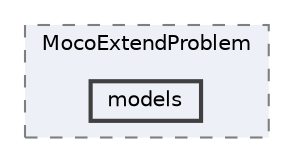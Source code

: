 digraph "C:/dev/MocoExtendProblem/models"
{
 // LATEX_PDF_SIZE
  bgcolor="transparent";
  edge [fontname=Helvetica,fontsize=10,labelfontname=Helvetica,labelfontsize=10];
  node [fontname=Helvetica,fontsize=10,shape=box,height=0.2,width=0.4];
  compound=true
  subgraph clusterdir_6935af7bd11e2863a718cd2f4e54513d {
    graph [ bgcolor="#edf0f7", pencolor="grey50", label="MocoExtendProblem", fontname=Helvetica,fontsize=10 style="filled,dashed", URL="dir_6935af7bd11e2863a718cd2f4e54513d.html",tooltip=""]
  dir_e891e3658c2668c4e008ac8a773efe4f [label="models", fillcolor="#edf0f7", color="grey25", style="filled,bold", URL="dir_e891e3658c2668c4e008ac8a773efe4f.html",tooltip=""];
  }
}

